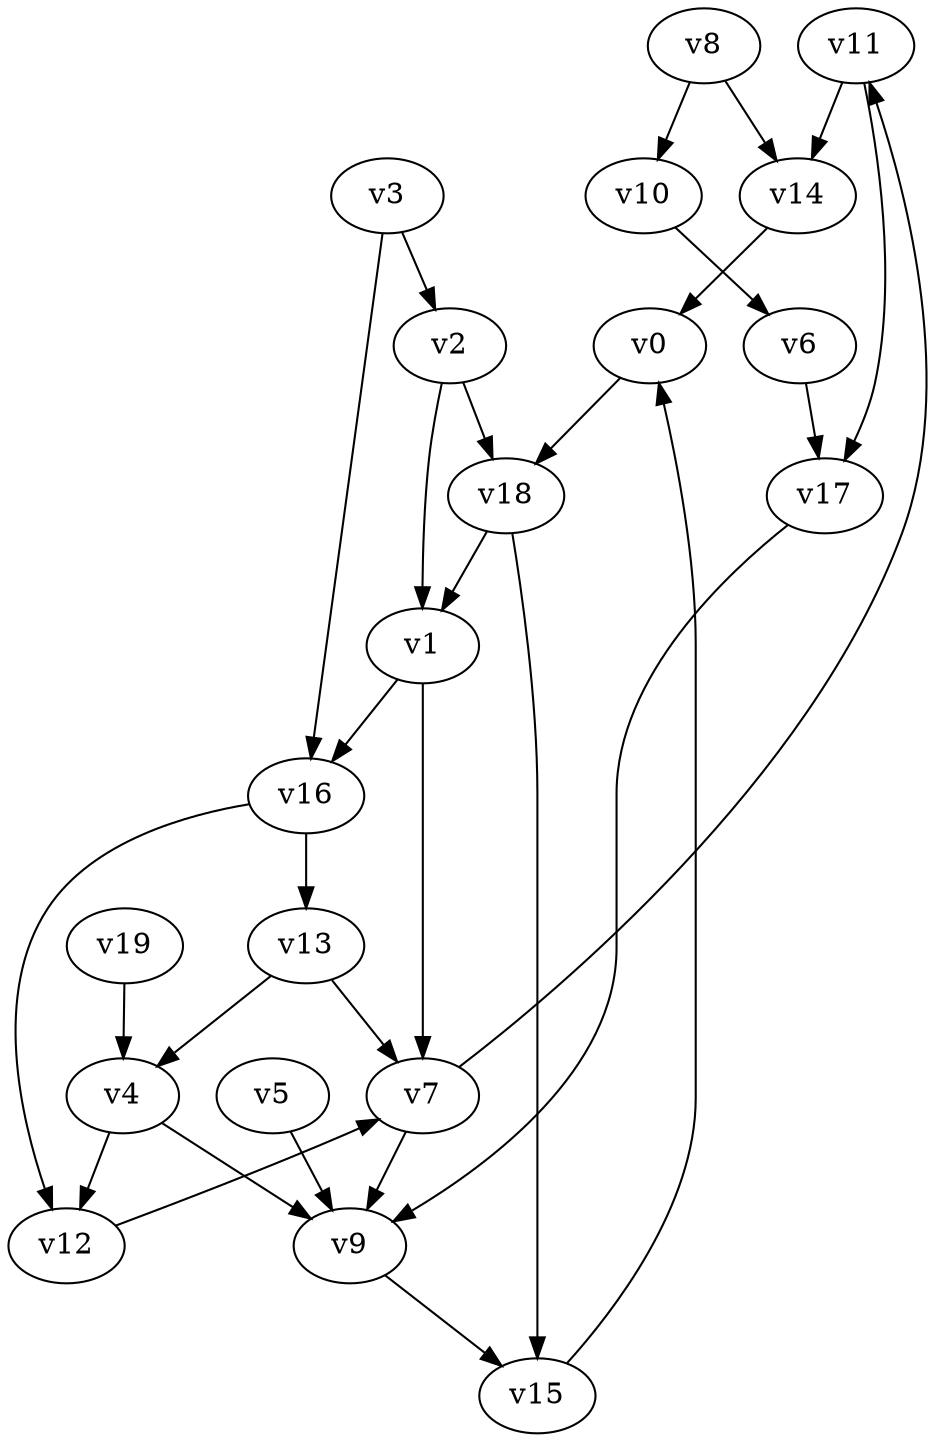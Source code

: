 // Benchmark game 23 - 20 vertices
// time_bound: 10
// targets: v3
digraph G {
    v0 [name="v0", player=0];
    v1 [name="v1", player=0];
    v2 [name="v2", player=0];
    v3 [name="v3", player=0, target=1];
    v4 [name="v4", player=0];
    v5 [name="v5", player=0];
    v6 [name="v6", player=1];
    v7 [name="v7", player=1];
    v8 [name="v8", player=1];
    v9 [name="v9", player=0];
    v10 [name="v10", player=0];
    v11 [name="v11", player=0];
    v12 [name="v12", player=1];
    v13 [name="v13", player=0];
    v14 [name="v14", player=1];
    v15 [name="v15", player=0];
    v16 [name="v16", player=1];
    v17 [name="v17", player=1];
    v18 [name="v18", player=1];
    v19 [name="v19", player=0];

    v0 -> v18;
    v1 -> v16;
    v2 -> v1 [constraint="t mod 2 == 1"];
    v3 -> v2;
    v4 -> v9;
    v5 -> v9;
    v6 -> v17;
    v7 -> v11 [constraint="t mod 4 == 1"];
    v8 -> v14;
    v9 -> v15;
    v10 -> v6;
    v11 -> v17;
    v12 -> v7 [constraint="t < 5"];
    v13 -> v7;
    v14 -> v0;
    v15 -> v0;
    v16 -> v12;
    v17 -> v9 [constraint="t mod 3 == 1"];
    v18 -> v15;
    v19 -> v4;
    v1 -> v7;
    v16 -> v13;
    v11 -> v14;
    v2 -> v18;
    v3 -> v16;
    v4 -> v12;
    v18 -> v1;
    v13 -> v4;
    v7 -> v9;
    v8 -> v10;
}
